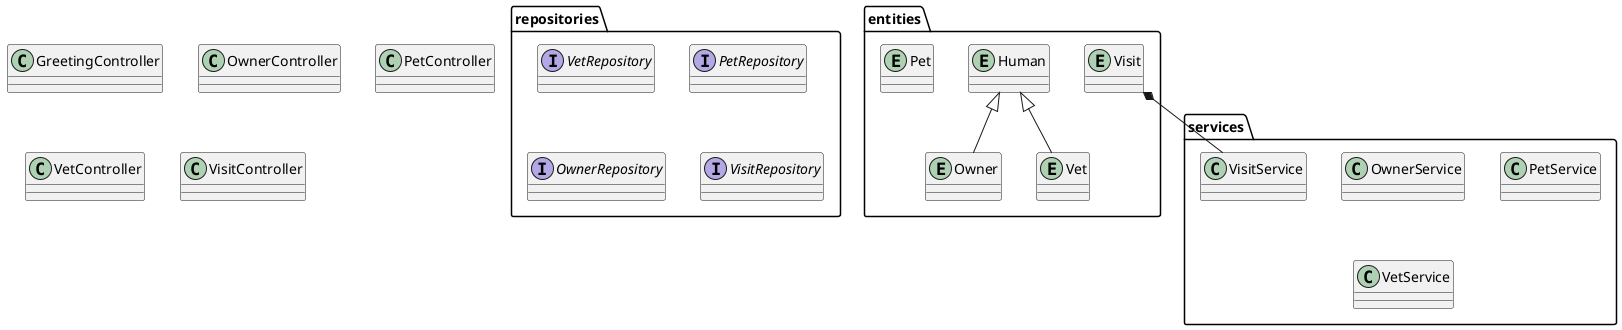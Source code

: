 @startuml PetClinic


package entities <<Folder>> {

    entity Human {

    }

    entity Owner extends Human {

    }

    entity Vet extends Human {

    }

    entity Visit {

    }

    entity Pet {

    }
}


package repositories <<Folder>> {
    interface VetRepository 

    interface PetRepository 

    interface OwnerRepository

    interface VisitRepository
}

package services <<Folder>> {
    class OwnerService {

    }

    class PetService {

    }

    class VetService {

    }

    class VisitService {

    }
}

 


Visit *-- VisitService


class GreetingController {

}

class OwnerController {

}

class PetController {

}

class VetController {

}

class VisitController {

}

@enduml